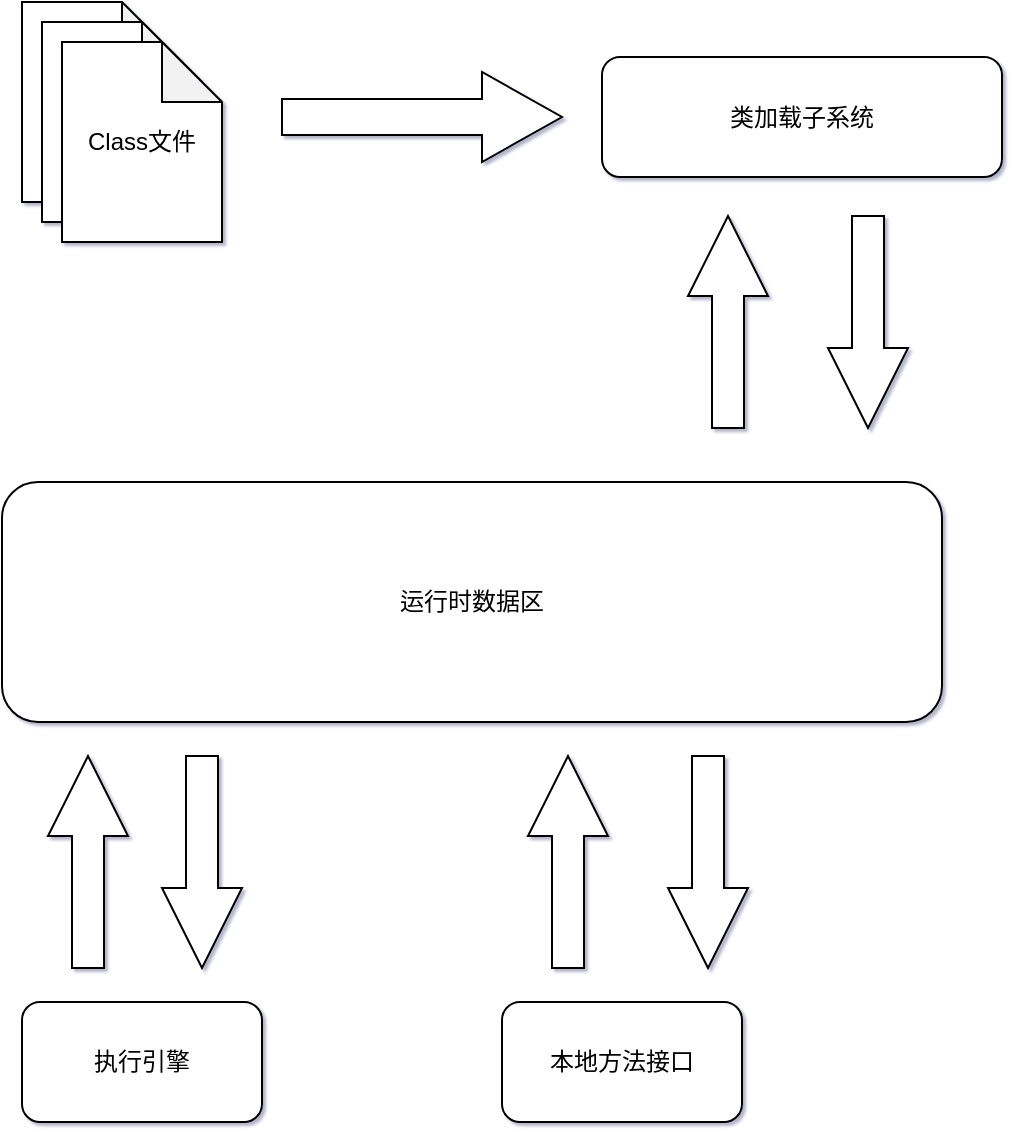 <mxfile version="15.3.4" type="github">
  <diagram id="qNKOv2YaCRDUcEwEDIzM" name="第 1 页">
    <mxGraphModel dx="1303" dy="727" grid="1" gridSize="10" guides="1" tooltips="1" connect="1" arrows="1" fold="1" page="1" pageScale="1" pageWidth="827" pageHeight="1169" background="none" math="0" shadow="1">
      <root>
        <mxCell id="0" />
        <mxCell id="1" parent="0" />
        <mxCell id="DeFGx1jAkuTtKTEShOqz-1" value="" style="shape=note;whiteSpace=wrap;html=1;backgroundOutline=1;darkOpacity=0.05;hachureGap=4;pointerEvents=0;" vertex="1" parent="1">
          <mxGeometry x="160" y="260" width="80" height="100" as="geometry" />
        </mxCell>
        <mxCell id="DeFGx1jAkuTtKTEShOqz-2" value="" style="shape=note;whiteSpace=wrap;html=1;backgroundOutline=1;darkOpacity=0.05;hachureGap=4;pointerEvents=0;" vertex="1" parent="1">
          <mxGeometry x="170" y="270" width="80" height="100" as="geometry" />
        </mxCell>
        <mxCell id="DeFGx1jAkuTtKTEShOqz-3" value="Class文件" style="shape=note;whiteSpace=wrap;html=1;backgroundOutline=1;darkOpacity=0.05;hachureGap=4;pointerEvents=0;" vertex="1" parent="1">
          <mxGeometry x="180" y="280" width="80" height="100" as="geometry" />
        </mxCell>
        <mxCell id="DeFGx1jAkuTtKTEShOqz-4" value="类加载子系统" style="rounded=1;whiteSpace=wrap;html=1;hachureGap=4;pointerEvents=0;" vertex="1" parent="1">
          <mxGeometry x="450" y="287.5" width="200" height="60" as="geometry" />
        </mxCell>
        <mxCell id="DeFGx1jAkuTtKTEShOqz-5" value="" style="html=1;shadow=0;dashed=0;align=center;verticalAlign=middle;shape=mxgraph.arrows2.arrow;dy=0.6;dx=40;notch=0;hachureGap=4;pointerEvents=0;" vertex="1" parent="1">
          <mxGeometry x="290" y="295" width="140" height="45" as="geometry" />
        </mxCell>
        <mxCell id="DeFGx1jAkuTtKTEShOqz-6" value="运行时数据区" style="rounded=1;whiteSpace=wrap;html=1;hachureGap=4;pointerEvents=0;" vertex="1" parent="1">
          <mxGeometry x="150" y="500" width="470" height="120" as="geometry" />
        </mxCell>
        <mxCell id="DeFGx1jAkuTtKTEShOqz-7" value="执行引擎" style="rounded=1;whiteSpace=wrap;html=1;hachureGap=4;pointerEvents=0;" vertex="1" parent="1">
          <mxGeometry x="160" y="760" width="120" height="60" as="geometry" />
        </mxCell>
        <mxCell id="DeFGx1jAkuTtKTEShOqz-8" value="本地方法接口" style="rounded=1;whiteSpace=wrap;html=1;hachureGap=4;pointerEvents=0;" vertex="1" parent="1">
          <mxGeometry x="400" y="760" width="120" height="60" as="geometry" />
        </mxCell>
        <mxCell id="DeFGx1jAkuTtKTEShOqz-9" value="" style="html=1;shadow=0;dashed=0;align=center;verticalAlign=middle;shape=mxgraph.arrows2.arrow;dy=0.6;dx=40;notch=0;hachureGap=4;pointerEvents=0;rotation=90;" vertex="1" parent="1">
          <mxGeometry x="530" y="400" width="106" height="40" as="geometry" />
        </mxCell>
        <mxCell id="DeFGx1jAkuTtKTEShOqz-10" value="" style="html=1;shadow=0;dashed=0;align=center;verticalAlign=middle;shape=mxgraph.arrows2.arrow;dy=0.6;dx=40;notch=0;hachureGap=4;pointerEvents=0;rotation=-90;" vertex="1" parent="1">
          <mxGeometry x="460" y="400" width="106" height="40" as="geometry" />
        </mxCell>
        <mxCell id="DeFGx1jAkuTtKTEShOqz-11" value="" style="html=1;shadow=0;dashed=0;align=center;verticalAlign=middle;shape=mxgraph.arrows2.arrow;dy=0.6;dx=40;notch=0;hachureGap=4;pointerEvents=0;rotation=90;" vertex="1" parent="1">
          <mxGeometry x="450" y="670" width="106" height="40" as="geometry" />
        </mxCell>
        <mxCell id="DeFGx1jAkuTtKTEShOqz-12" value="" style="html=1;shadow=0;dashed=0;align=center;verticalAlign=middle;shape=mxgraph.arrows2.arrow;dy=0.6;dx=40;notch=0;hachureGap=4;pointerEvents=0;rotation=-90;" vertex="1" parent="1">
          <mxGeometry x="380" y="670" width="106" height="40" as="geometry" />
        </mxCell>
        <mxCell id="DeFGx1jAkuTtKTEShOqz-13" value="" style="html=1;shadow=0;dashed=0;align=center;verticalAlign=middle;shape=mxgraph.arrows2.arrow;dy=0.6;dx=40;notch=0;hachureGap=4;pointerEvents=0;rotation=90;" vertex="1" parent="1">
          <mxGeometry x="197" y="670" width="106" height="40" as="geometry" />
        </mxCell>
        <mxCell id="DeFGx1jAkuTtKTEShOqz-14" value="" style="html=1;shadow=0;dashed=0;align=center;verticalAlign=middle;shape=mxgraph.arrows2.arrow;dy=0.6;dx=40;notch=0;hachureGap=4;pointerEvents=0;rotation=-90;" vertex="1" parent="1">
          <mxGeometry x="140" y="670" width="106" height="40" as="geometry" />
        </mxCell>
      </root>
    </mxGraphModel>
  </diagram>
</mxfile>
